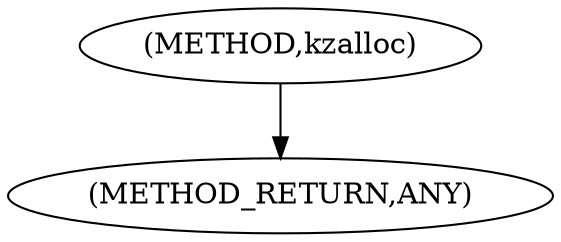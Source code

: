 digraph "kzalloc" {  
"111669149707" [label = <(METHOD,kzalloc)> ]
"128849018891" [label = <(METHOD_RETURN,ANY)> ]
  "111669149707" -> "128849018891" 
}
